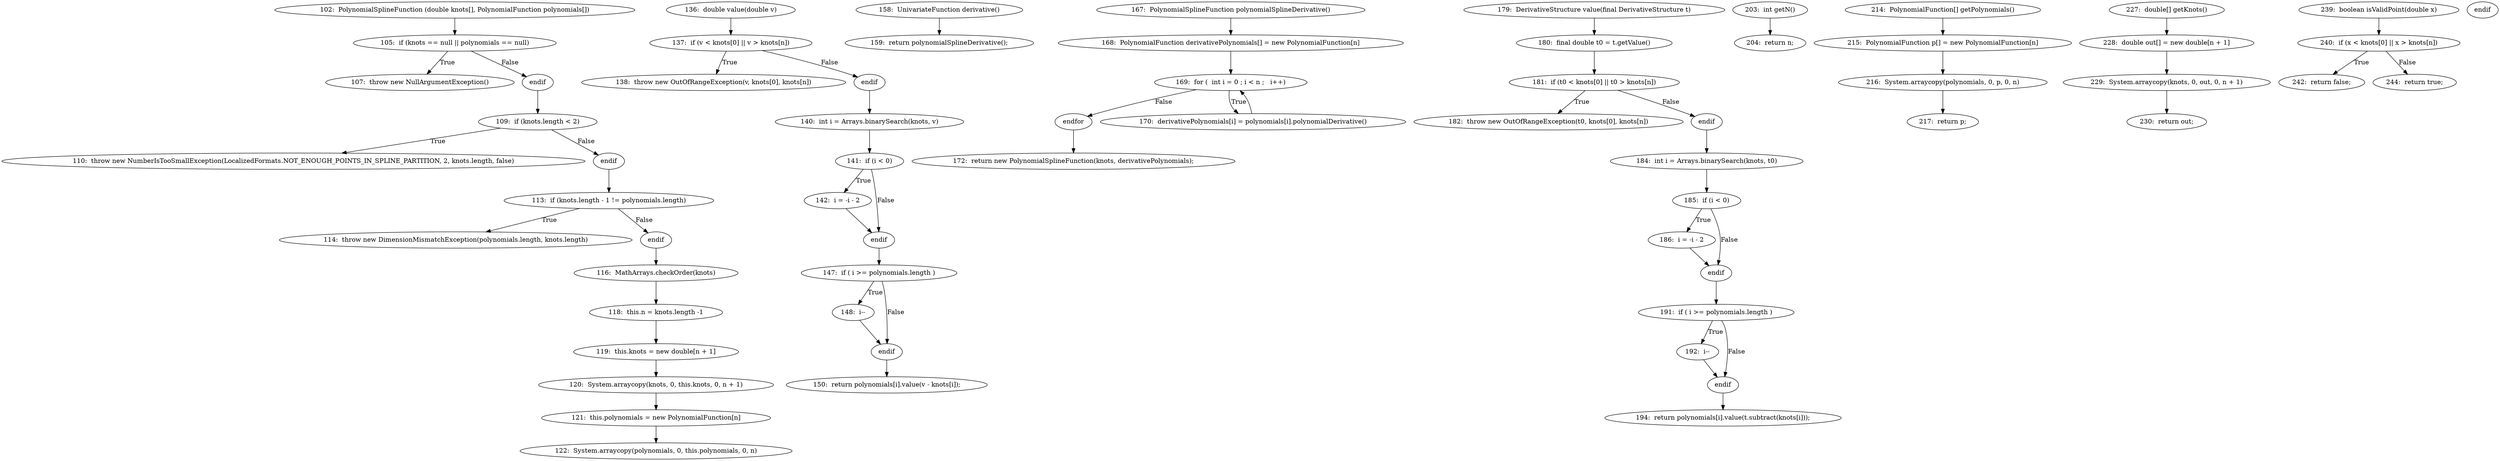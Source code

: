 digraph PolynomialSplineFunction_CFG {
  // graph-vertices
  v1  [label="102:  PolynomialSplineFunction (double knots[], PolynomialFunction polynomials[])"];
  v2  [label="105:  if (knots == null || polynomials == null)"];
  v3  [label="107:  throw new NullArgumentException()"];
  v4  [label="endif"];
  v5  [label="109:  if (knots.length < 2)"];
  v6  [label="110:  throw new NumberIsTooSmallException(LocalizedFormats.NOT_ENOUGH_POINTS_IN_SPLINE_PARTITION, 2, knots.length, false)"];
  v7  [label="endif"];
  v8  [label="113:  if (knots.length - 1 != polynomials.length)"];
  v9  [label="114:  throw new DimensionMismatchException(polynomials.length, knots.length)"];
  v10  [label="endif"];
  v11  [label="116:  MathArrays.checkOrder(knots)"];
  v12  [label="118:  this.n = knots.length -1"];
  v13  [label="119:  this.knots = new double[n + 1]"];
  v14  [label="120:  System.arraycopy(knots, 0, this.knots, 0, n + 1)"];
  v15  [label="121:  this.polynomials = new PolynomialFunction[n]"];
  v16  [label="122:  System.arraycopy(polynomials, 0, this.polynomials, 0, n)"];
  v17  [label="136:  double value(double v)"];
  v18  [label="137:  if (v < knots[0] || v > knots[n])"];
  v19  [label="138:  throw new OutOfRangeException(v, knots[0], knots[n])"];
  v20  [label="endif"];
  v21  [label="140:  int i = Arrays.binarySearch(knots, v)"];
  v22  [label="141:  if (i < 0)"];
  v23  [label="142:  i = -i - 2"];
  v24  [label="endif"];
  v25  [label="147:  if ( i >= polynomials.length )"];
  v26  [label="148:  i--"];
  v27  [label="endif"];
  v28  [label="150:  return polynomials[i].value(v - knots[i]);"];
  v29  [label="158:  UnivariateFunction derivative()"];
  v30  [label="159:  return polynomialSplineDerivative();"];
  v31  [label="167:  PolynomialSplineFunction polynomialSplineDerivative()"];
  v32  [label="168:  PolynomialFunction derivativePolynomials[] = new PolynomialFunction[n]"];
  v33  [label="169:  for (  int i = 0 ; i < n ;   i++)"];
  v36  [label="endfor"];
  v37  [label="170:  derivativePolynomials[i] = polynomials[i].polynomialDerivative()"];
  v38  [label="172:  return new PolynomialSplineFunction(knots, derivativePolynomials);"];
  v39  [label="179:  DerivativeStructure value(final DerivativeStructure t)"];
  v40  [label="180:  final double t0 = t.getValue()"];
  v41  [label="181:  if (t0 < knots[0] || t0 > knots[n])"];
  v42  [label="182:  throw new OutOfRangeException(t0, knots[0], knots[n])"];
  v43  [label="endif"];
  v44  [label="184:  int i = Arrays.binarySearch(knots, t0)"];
  v45  [label="185:  if (i < 0)"];
  v46  [label="186:  i = -i - 2"];
  v47  [label="endif"];
  v48  [label="191:  if ( i >= polynomials.length )"];
  v49  [label="192:  i--"];
  v50  [label="endif"];
  v51  [label="194:  return polynomials[i].value(t.subtract(knots[i]));"];
  v52  [label="203:  int getN()"];
  v53  [label="204:  return n;"];
  v54  [label="214:  PolynomialFunction[] getPolynomials()"];
  v55  [label="215:  PolynomialFunction p[] = new PolynomialFunction[n]"];
  v56  [label="216:  System.arraycopy(polynomials, 0, p, 0, n)"];
  v57  [label="217:  return p;"];
  v58  [label="227:  double[] getKnots()"];
  v59  [label="228:  double out[] = new double[n + 1]"];
  v60  [label="229:  System.arraycopy(knots, 0, out, 0, n + 1)"];
  v61  [label="230:  return out;"];
  v62  [label="239:  boolean isValidPoint(double x)"];
  v63  [label="240:  if (x < knots[0] || x > knots[n])"];
  v64  [label="242:  return false;"];
  v65  [label="endif"];
  v66  [label="244:  return true;"];
  // graph-edges
  v1 -> v2;
  v2 -> v3  [label="True"];
  v2 -> v4  [label="False"];
  v4 -> v5;
  v5 -> v6  [label="True"];
  v5 -> v7  [label="False"];
  v7 -> v8;
  v8 -> v9  [label="True"];
  v8 -> v10  [label="False"];
  v10 -> v11;
  v11 -> v12;
  v12 -> v13;
  v13 -> v14;
  v14 -> v15;
  v15 -> v16;
  v17 -> v18;
  v18 -> v19  [label="True"];
  v18 -> v20  [label="False"];
  v20 -> v21;
  v21 -> v22;
  v22 -> v23  [label="True"];
  v23 -> v24;
  v22 -> v24  [label="False"];
  v24 -> v25;
  v25 -> v26  [label="True"];
  v26 -> v27;
  v25 -> v27  [label="False"];
  v27 -> v28;
  v29 -> v30;
  v31 -> v32;
  v32 -> v33;
  v33 -> v36  [label="False"];
  v33 -> v37  [label="True"];
  v37 -> v33;
  v36 -> v38;
  v39 -> v40;
  v40 -> v41;
  v41 -> v42  [label="True"];
  v41 -> v43  [label="False"];
  v43 -> v44;
  v44 -> v45;
  v45 -> v46  [label="True"];
  v46 -> v47;
  v45 -> v47  [label="False"];
  v47 -> v48;
  v48 -> v49  [label="True"];
  v49 -> v50;
  v48 -> v50  [label="False"];
  v50 -> v51;
  v52 -> v53;
  v54 -> v55;
  v55 -> v56;
  v56 -> v57;
  v58 -> v59;
  v59 -> v60;
  v60 -> v61;
  v62 -> v63;
  v63 -> v64  [label="True"];
  v63 -> v66  [label="False"];
  // end-of-graph
}
